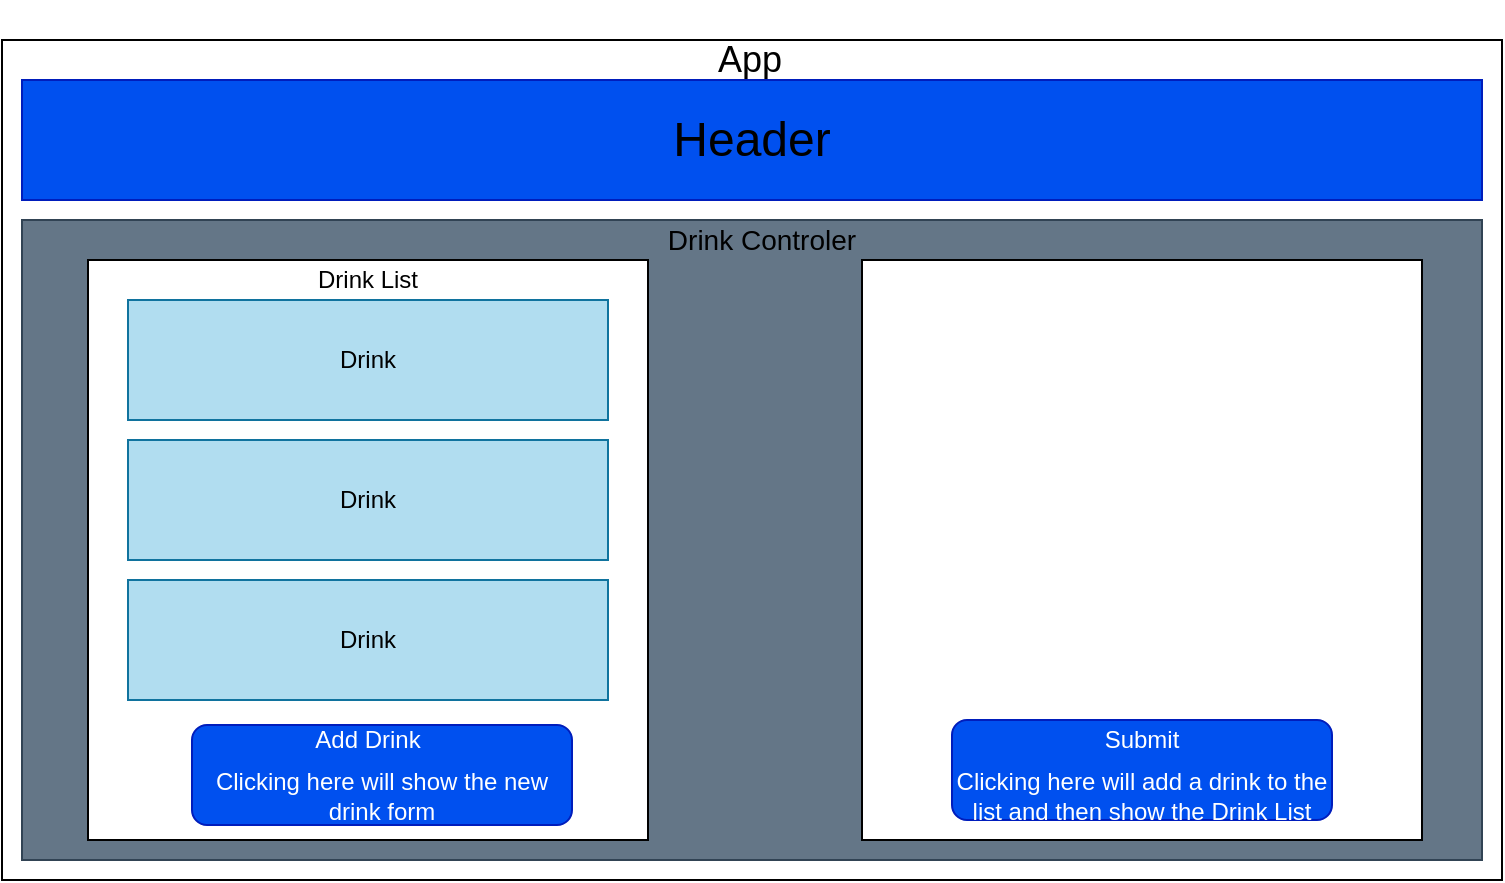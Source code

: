 <mxfile version="13.1.3">
    <diagram id="6hGFLwfOUW9BJ-s0fimq" name="Page-1">
        <mxGraphModel dx="964" dy="496" grid="1" gridSize="10" guides="1" tooltips="1" connect="1" arrows="1" fold="1" page="1" pageScale="1" pageWidth="827" pageHeight="1169" math="0" shadow="0">
            <root>
                <mxCell id="0"/>
                <mxCell id="1" parent="0"/>
                <mxCell id="2" value="" style="rounded=0;whiteSpace=wrap;html=1;" parent="1" vertex="1">
                    <mxGeometry x="40" y="40" width="750" height="420" as="geometry"/>
                </mxCell>
                <mxCell id="3" value="&lt;font style=&quot;font-size: 18px&quot;&gt;App&lt;/font&gt;" style="text;html=1;strokeColor=none;fillColor=none;align=center;verticalAlign=middle;whiteSpace=wrap;rounded=0;" vertex="1" parent="1">
                    <mxGeometry x="366" y="20" width="96" height="60" as="geometry"/>
                </mxCell>
                <mxCell id="4" value="" style="rounded=0;whiteSpace=wrap;html=1;fillColor=#0050ef;strokeColor=#001DBC;fontColor=#ffffff;" vertex="1" parent="1">
                    <mxGeometry x="50" y="60" width="730" height="60" as="geometry"/>
                </mxCell>
                <mxCell id="5" value="&lt;font style=&quot;font-size: 24px&quot;&gt;Header&lt;/font&gt;" style="text;html=1;strokeColor=none;fillColor=none;align=center;verticalAlign=middle;whiteSpace=wrap;rounded=0;" vertex="1" parent="1">
                    <mxGeometry x="350" y="60" width="130" height="60" as="geometry"/>
                </mxCell>
                <mxCell id="6" value="" style="rounded=0;whiteSpace=wrap;html=1;fillColor=#647687;strokeColor=#314354;fontColor=#ffffff;" vertex="1" parent="1">
                    <mxGeometry x="50" y="130" width="730" height="320" as="geometry"/>
                </mxCell>
                <mxCell id="7" value="&lt;font style=&quot;font-size: 14px&quot;&gt;Drink Controler&lt;/font&gt;" style="text;html=1;strokeColor=none;fillColor=none;align=center;verticalAlign=middle;whiteSpace=wrap;rounded=0;" vertex="1" parent="1">
                    <mxGeometry x="363" y="130" width="114" height="20" as="geometry"/>
                </mxCell>
                <mxCell id="8" value="" style="rounded=0;whiteSpace=wrap;html=1;" vertex="1" parent="1">
                    <mxGeometry x="83" y="150" width="280" height="290" as="geometry"/>
                </mxCell>
                <mxCell id="9" value="Drink List" style="text;html=1;strokeColor=none;fillColor=none;align=center;verticalAlign=middle;whiteSpace=wrap;rounded=0;" vertex="1" parent="1">
                    <mxGeometry x="183" y="150" width="80" height="20" as="geometry"/>
                </mxCell>
                <mxCell id="10" value="" style="rounded=0;whiteSpace=wrap;html=1;fillColor=#b1ddf0;strokeColor=#10739e;" vertex="1" parent="1">
                    <mxGeometry x="103" y="170" width="240" height="60" as="geometry"/>
                </mxCell>
                <mxCell id="11" value="" style="rounded=0;whiteSpace=wrap;html=1;fillColor=#b1ddf0;strokeColor=#10739e;" vertex="1" parent="1">
                    <mxGeometry x="103" y="240" width="240" height="60" as="geometry"/>
                </mxCell>
                <mxCell id="12" value="" style="rounded=0;whiteSpace=wrap;html=1;fillColor=#b1ddf0;strokeColor=#10739e;" vertex="1" parent="1">
                    <mxGeometry x="103" y="310" width="240" height="60" as="geometry"/>
                </mxCell>
                <mxCell id="13" value="" style="rounded=1;whiteSpace=wrap;html=1;fillColor=#0050ef;strokeColor=#001DBC;fontColor=#ffffff;" vertex="1" parent="1">
                    <mxGeometry x="135" y="382.5" width="190" height="50" as="geometry"/>
                </mxCell>
                <mxCell id="14" value="Drink" style="text;html=1;strokeColor=none;fillColor=none;align=center;verticalAlign=middle;whiteSpace=wrap;rounded=0;labelBorderColor=none;fontColor=#000000;" vertex="1" parent="1">
                    <mxGeometry x="203" y="190" width="40" height="20" as="geometry"/>
                </mxCell>
                <mxCell id="15" value="Drink" style="text;html=1;strokeColor=none;fillColor=none;align=center;verticalAlign=middle;whiteSpace=wrap;rounded=0;labelBorderColor=none;fontColor=#000000;" vertex="1" parent="1">
                    <mxGeometry x="203" y="260" width="40" height="20" as="geometry"/>
                </mxCell>
                <mxCell id="16" value="Drink" style="text;html=1;strokeColor=none;fillColor=none;align=center;verticalAlign=middle;whiteSpace=wrap;rounded=0;labelBorderColor=none;fontColor=#000000;" vertex="1" parent="1">
                    <mxGeometry x="203" y="330" width="40" height="20" as="geometry"/>
                </mxCell>
                <mxCell id="17" value="Add Drink" style="text;html=1;strokeColor=none;fillColor=none;align=center;verticalAlign=middle;whiteSpace=wrap;rounded=0;fontColor=#FFFFFF;" vertex="1" parent="1">
                    <mxGeometry x="168" y="380" width="110" height="20" as="geometry"/>
                </mxCell>
                <mxCell id="18" value="&lt;font style=&quot;font-size: 12px&quot;&gt;Clicking here will show the new drink form&lt;/font&gt;" style="text;html=1;strokeColor=none;fillColor=none;align=center;verticalAlign=middle;whiteSpace=wrap;rounded=0;fontColor=#FFFFFF;" vertex="1" parent="1">
                    <mxGeometry x="135" y="410" width="190" height="15" as="geometry"/>
                </mxCell>
                <mxCell id="20" style="edgeStyle=orthogonalEdgeStyle;rounded=0;orthogonalLoop=1;jettySize=auto;html=1;exitX=0.5;exitY=1;exitDx=0;exitDy=0;fontColor=#FFFFFF;" edge="1" parent="1" source="18" target="18">
                    <mxGeometry relative="1" as="geometry"/>
                </mxCell>
                <mxCell id="22" value="" style="rounded=0;whiteSpace=wrap;html=1;" vertex="1" parent="1">
                    <mxGeometry x="470" y="150" width="280" height="290" as="geometry"/>
                </mxCell>
                <mxCell id="23" value="&lt;font style=&quot;font-size: 18px&quot;&gt;New Drink Form&lt;/font&gt;" style="text;html=1;strokeColor=none;fillColor=none;align=center;verticalAlign=middle;whiteSpace=wrap;rounded=0;fontColor=#FFFFFF;" vertex="1" parent="1">
                    <mxGeometry x="490" y="150" width="220" height="30" as="geometry"/>
                </mxCell>
                <mxCell id="24" value="" style="rounded=1;whiteSpace=wrap;html=1;fillColor=#0050ef;strokeColor=#001DBC;fontColor=#ffffff;" vertex="1" parent="1">
                    <mxGeometry x="515" y="380" width="190" height="50" as="geometry"/>
                </mxCell>
                <mxCell id="25" value="Submit" style="text;html=1;strokeColor=none;fillColor=none;align=center;verticalAlign=middle;whiteSpace=wrap;rounded=0;fontColor=#FFFFFF;" vertex="1" parent="1">
                    <mxGeometry x="555" y="380" width="110" height="20" as="geometry"/>
                </mxCell>
                <mxCell id="26" value="&lt;font style=&quot;font-size: 12px&quot;&gt;Clicking here will add a drink to the list and then show the Drink List&lt;/font&gt;" style="text;html=1;strokeColor=none;fillColor=none;align=center;verticalAlign=middle;whiteSpace=wrap;rounded=0;fontColor=#FFFFFF;" vertex="1" parent="1">
                    <mxGeometry x="515" y="410" width="190" height="15" as="geometry"/>
                </mxCell>
            </root>
        </mxGraphModel>
    </diagram>
</mxfile>